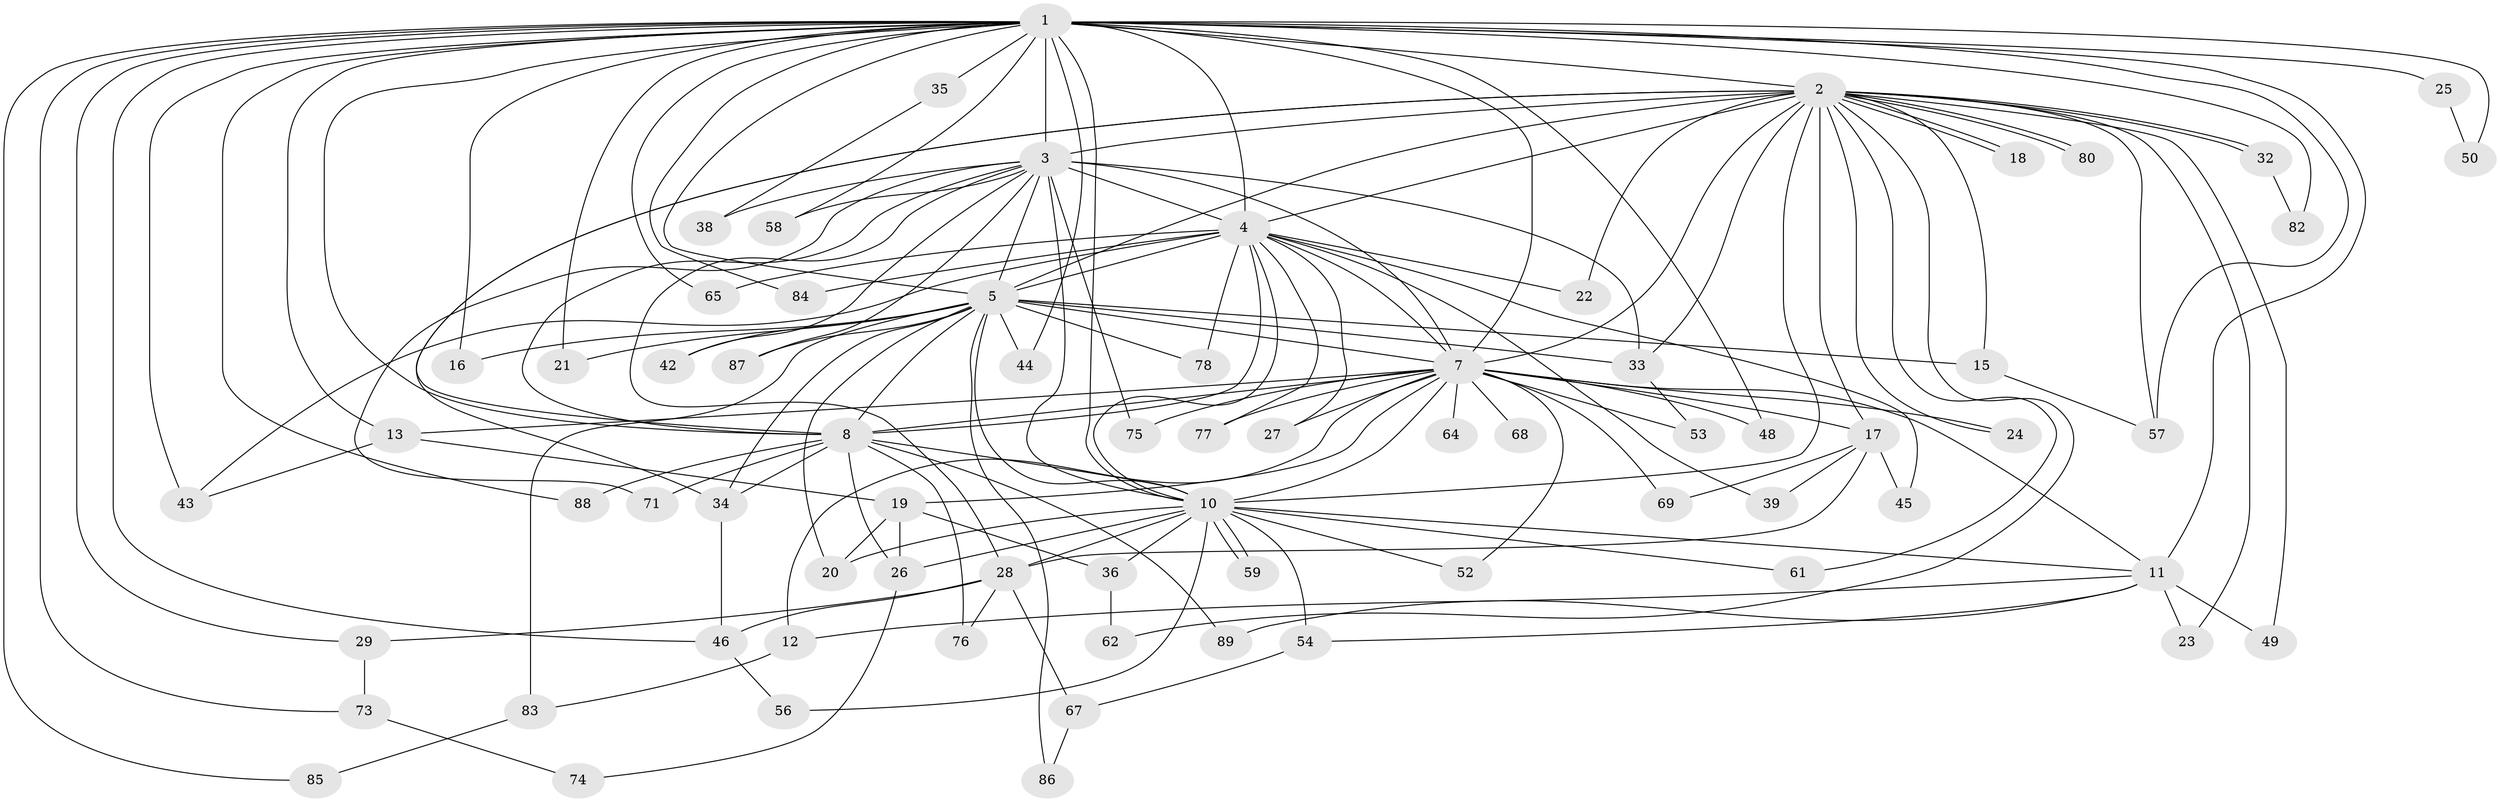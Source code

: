 // Generated by graph-tools (version 1.1) at 2025/51/02/27/25 19:51:51]
// undirected, 71 vertices, 159 edges
graph export_dot {
graph [start="1"]
  node [color=gray90,style=filled];
  1 [super="+6"];
  2 [super="+14"];
  3 [super="+70"];
  4 [super="+55"];
  5 [super="+72"];
  7 [super="+9"];
  8 [super="+41"];
  10 [super="+63"];
  11 [super="+30"];
  12;
  13;
  15;
  16;
  17 [super="+31"];
  18;
  19;
  20 [super="+40"];
  21;
  22;
  23;
  24;
  25;
  26 [super="+66"];
  27;
  28 [super="+81"];
  29;
  32;
  33 [super="+37"];
  34 [super="+47"];
  35;
  36;
  38;
  39;
  42;
  43 [super="+60"];
  44;
  45;
  46 [super="+51"];
  48;
  49;
  50;
  52;
  53;
  54;
  56;
  57 [super="+79"];
  58;
  59;
  61;
  62;
  64;
  65;
  67;
  68;
  69;
  71;
  73;
  74;
  75;
  76;
  77;
  78;
  80;
  82;
  83;
  84;
  85;
  86;
  87;
  88;
  89;
  1 -- 2 [weight=2];
  1 -- 3 [weight=2];
  1 -- 4 [weight=2];
  1 -- 5 [weight=2];
  1 -- 7 [weight=4];
  1 -- 8 [weight=2];
  1 -- 10 [weight=2];
  1 -- 13;
  1 -- 25 [weight=2];
  1 -- 29;
  1 -- 35 [weight=2];
  1 -- 48;
  1 -- 57;
  1 -- 58;
  1 -- 65;
  1 -- 82;
  1 -- 73;
  1 -- 16;
  1 -- 84;
  1 -- 21;
  1 -- 85;
  1 -- 88;
  1 -- 43;
  1 -- 44;
  1 -- 46;
  1 -- 50;
  1 -- 11;
  2 -- 3;
  2 -- 4;
  2 -- 5;
  2 -- 7 [weight=2];
  2 -- 8 [weight=2];
  2 -- 10;
  2 -- 15;
  2 -- 17;
  2 -- 18;
  2 -- 18;
  2 -- 22;
  2 -- 23;
  2 -- 24;
  2 -- 32;
  2 -- 32;
  2 -- 49;
  2 -- 62;
  2 -- 80;
  2 -- 80;
  2 -- 57;
  2 -- 61;
  2 -- 34;
  2 -- 33;
  3 -- 4 [weight=2];
  3 -- 5;
  3 -- 7 [weight=3];
  3 -- 8;
  3 -- 10 [weight=2];
  3 -- 28;
  3 -- 33;
  3 -- 38;
  3 -- 42;
  3 -- 58;
  3 -- 71;
  3 -- 75;
  3 -- 87;
  4 -- 5;
  4 -- 7 [weight=2];
  4 -- 8;
  4 -- 10;
  4 -- 22;
  4 -- 27;
  4 -- 39;
  4 -- 45;
  4 -- 65;
  4 -- 77;
  4 -- 78;
  4 -- 84;
  4 -- 43;
  5 -- 7 [weight=2];
  5 -- 8;
  5 -- 10;
  5 -- 15;
  5 -- 16;
  5 -- 20;
  5 -- 21;
  5 -- 33 [weight=2];
  5 -- 34;
  5 -- 42;
  5 -- 44;
  5 -- 78;
  5 -- 83;
  5 -- 86;
  5 -- 87;
  7 -- 8 [weight=3];
  7 -- 10 [weight=2];
  7 -- 11;
  7 -- 12;
  7 -- 13;
  7 -- 17;
  7 -- 19;
  7 -- 27;
  7 -- 48;
  7 -- 64 [weight=2];
  7 -- 68 [weight=2];
  7 -- 75;
  7 -- 77;
  7 -- 69;
  7 -- 52;
  7 -- 53;
  7 -- 24;
  8 -- 10;
  8 -- 26;
  8 -- 34;
  8 -- 71;
  8 -- 76;
  8 -- 88;
  8 -- 89;
  10 -- 11;
  10 -- 20;
  10 -- 26;
  10 -- 28;
  10 -- 36;
  10 -- 52;
  10 -- 54;
  10 -- 56;
  10 -- 59;
  10 -- 59;
  10 -- 61;
  11 -- 12;
  11 -- 23;
  11 -- 49;
  11 -- 54;
  11 -- 89;
  12 -- 83;
  13 -- 19;
  13 -- 43;
  15 -- 57;
  17 -- 39;
  17 -- 45;
  17 -- 28;
  17 -- 69;
  19 -- 36;
  19 -- 26;
  19 -- 20;
  25 -- 50;
  26 -- 74;
  28 -- 29;
  28 -- 67;
  28 -- 76;
  28 -- 46;
  29 -- 73;
  32 -- 82;
  33 -- 53;
  34 -- 46;
  35 -- 38;
  36 -- 62;
  46 -- 56;
  54 -- 67;
  67 -- 86;
  73 -- 74;
  83 -- 85;
}
